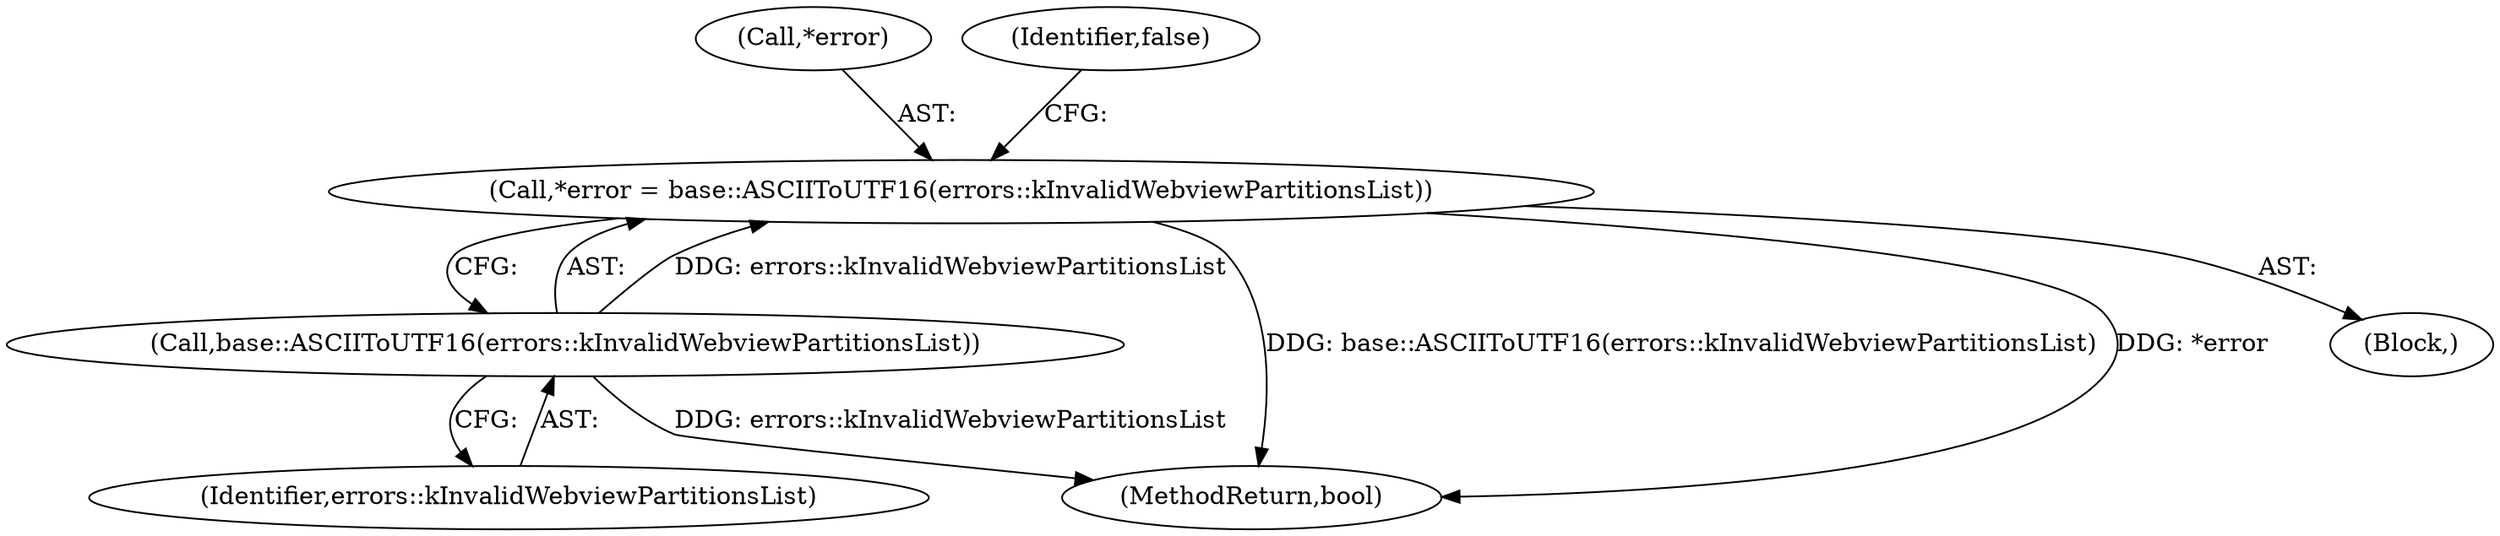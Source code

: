 digraph "0_Chrome_2aa406a8b4577103e7b933c75ec0e372830f20fe_0@pointer" {
"1000148" [label="(Call,*error = base::ASCIIToUTF16(errors::kInvalidWebviewPartitionsList))"];
"1000151" [label="(Call,base::ASCIIToUTF16(errors::kInvalidWebviewPartitionsList))"];
"1000149" [label="(Call,*error)"];
"1000154" [label="(Identifier,false)"];
"1000148" [label="(Call,*error = base::ASCIIToUTF16(errors::kInvalidWebviewPartitionsList))"];
"1000272" [label="(MethodReturn,bool)"];
"1000151" [label="(Call,base::ASCIIToUTF16(errors::kInvalidWebviewPartitionsList))"];
"1000152" [label="(Identifier,errors::kInvalidWebviewPartitionsList)"];
"1000147" [label="(Block,)"];
"1000148" -> "1000147"  [label="AST: "];
"1000148" -> "1000151"  [label="CFG: "];
"1000149" -> "1000148"  [label="AST: "];
"1000151" -> "1000148"  [label="AST: "];
"1000154" -> "1000148"  [label="CFG: "];
"1000148" -> "1000272"  [label="DDG: base::ASCIIToUTF16(errors::kInvalidWebviewPartitionsList)"];
"1000148" -> "1000272"  [label="DDG: *error"];
"1000151" -> "1000148"  [label="DDG: errors::kInvalidWebviewPartitionsList"];
"1000151" -> "1000152"  [label="CFG: "];
"1000152" -> "1000151"  [label="AST: "];
"1000151" -> "1000272"  [label="DDG: errors::kInvalidWebviewPartitionsList"];
}
